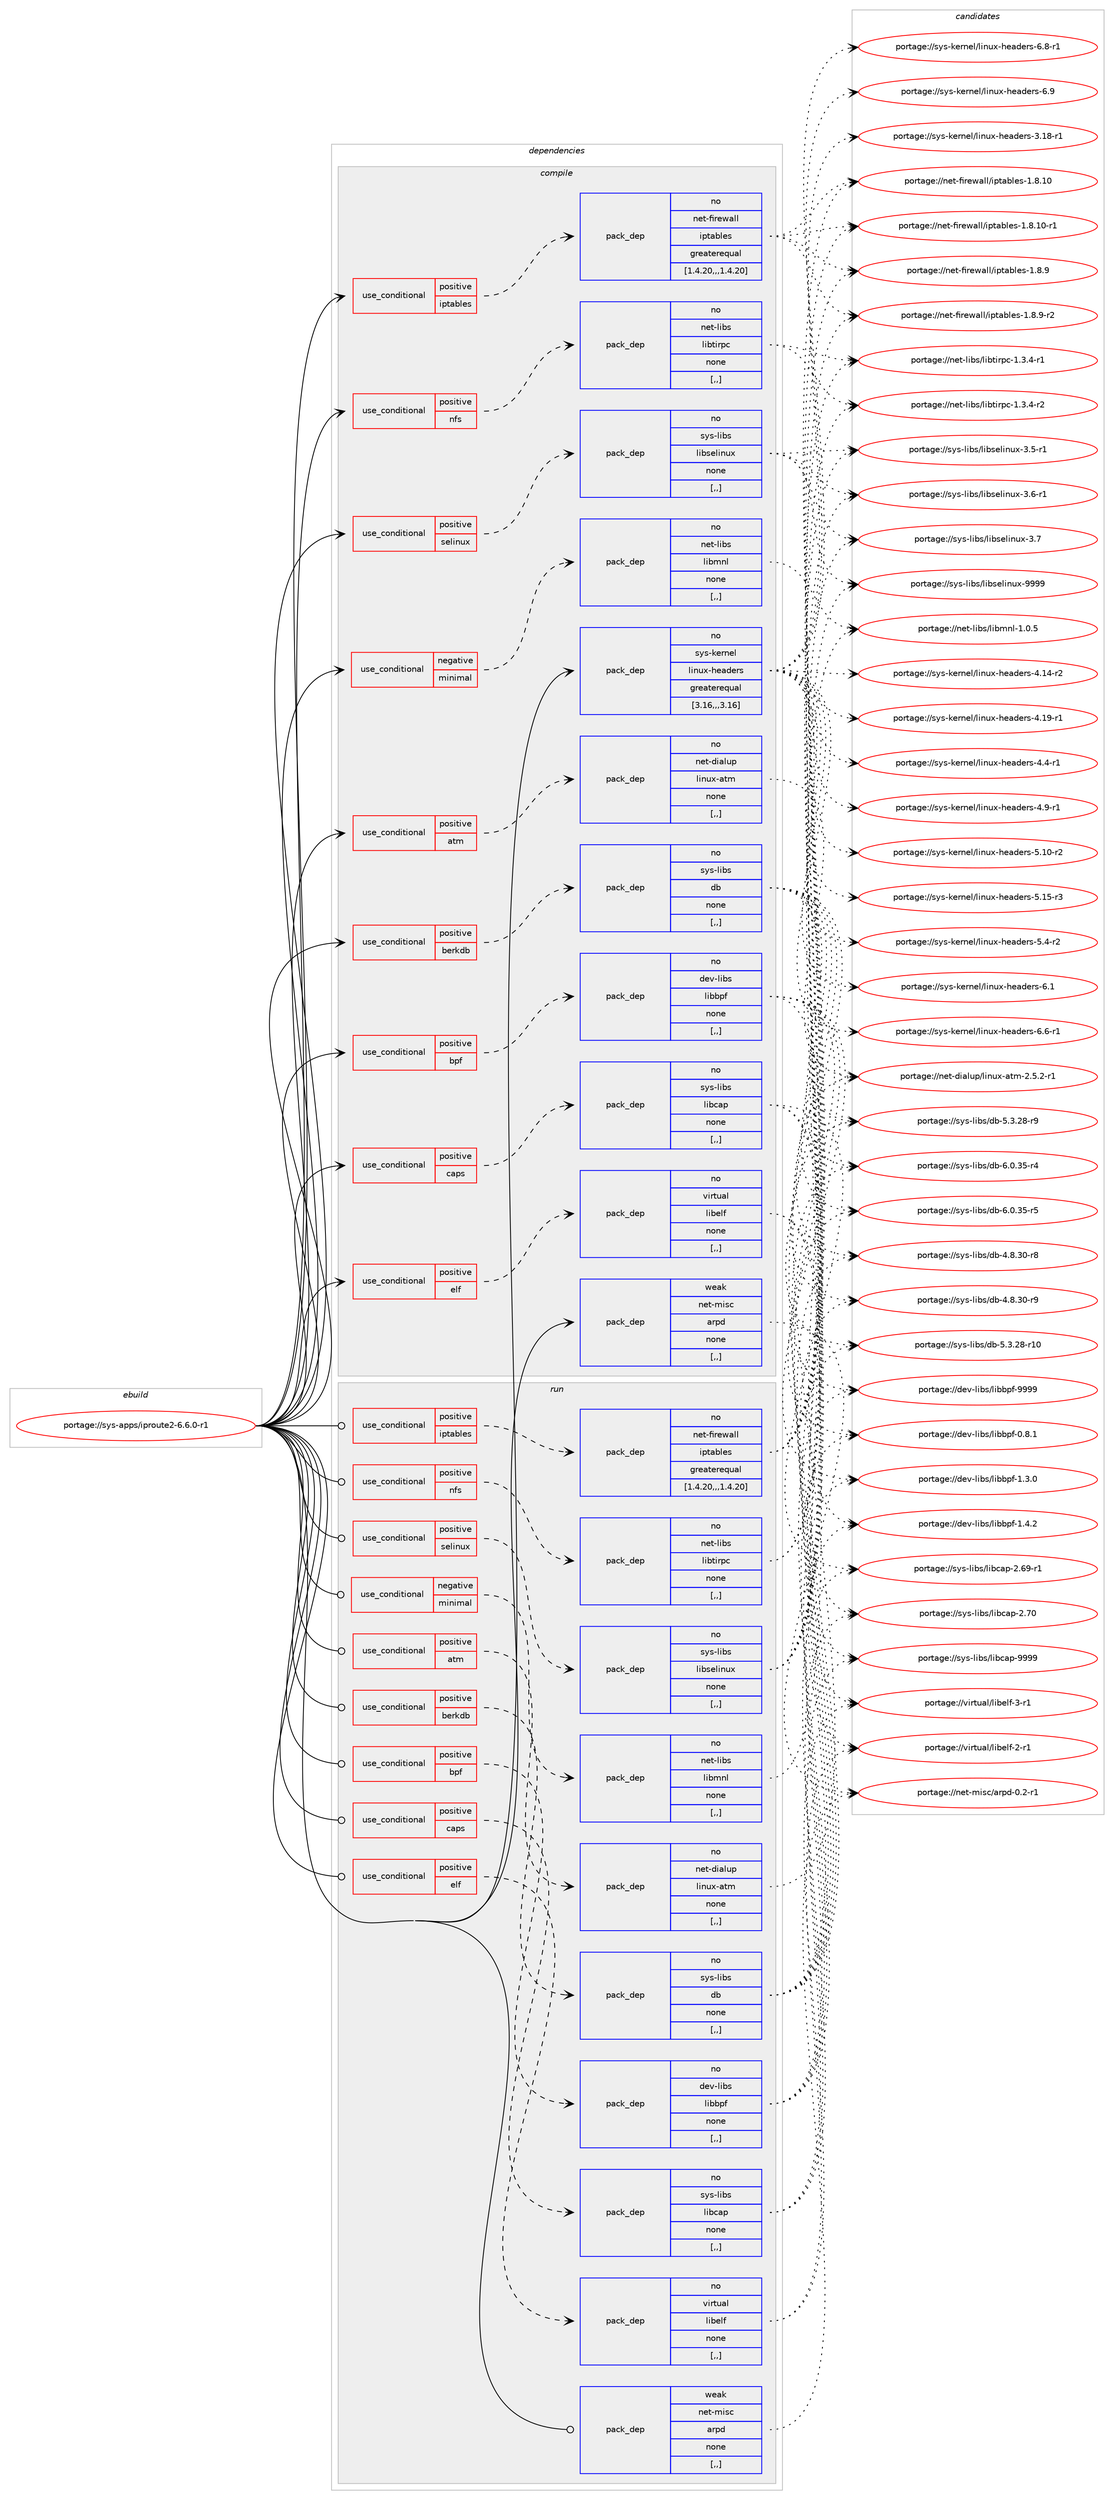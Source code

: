 digraph prolog {

# *************
# Graph options
# *************

newrank=true;
concentrate=true;
compound=true;
graph [rankdir=LR,fontname=Helvetica,fontsize=10,ranksep=1.5];#, ranksep=2.5, nodesep=0.2];
edge  [arrowhead=vee];
node  [fontname=Helvetica,fontsize=10];

# **********
# The ebuild
# **********

subgraph cluster_leftcol {
color=gray;
rank=same;
label=<<i>ebuild</i>>;
id [label="portage://sys-apps/iproute2-6.6.0-r1", color=red, width=4, href="../sys-apps/iproute2-6.6.0-r1.svg"];
}

# ****************
# The dependencies
# ****************

subgraph cluster_midcol {
color=gray;
label=<<i>dependencies</i>>;
subgraph cluster_compile {
fillcolor="#eeeeee";
style=filled;
label=<<i>compile</i>>;
subgraph cond108548 {
dependency411203 [label=<<TABLE BORDER="0" CELLBORDER="1" CELLSPACING="0" CELLPADDING="4"><TR><TD ROWSPAN="3" CELLPADDING="10">use_conditional</TD></TR><TR><TD>negative</TD></TR><TR><TD>minimal</TD></TR></TABLE>>, shape=none, color=red];
subgraph pack299800 {
dependency411204 [label=<<TABLE BORDER="0" CELLBORDER="1" CELLSPACING="0" CELLPADDING="4" WIDTH="220"><TR><TD ROWSPAN="6" CELLPADDING="30">pack_dep</TD></TR><TR><TD WIDTH="110">no</TD></TR><TR><TD>net-libs</TD></TR><TR><TD>libmnl</TD></TR><TR><TD>none</TD></TR><TR><TD>[,,]</TD></TR></TABLE>>, shape=none, color=blue];
}
dependency411203:e -> dependency411204:w [weight=20,style="dashed",arrowhead="vee"];
}
id:e -> dependency411203:w [weight=20,style="solid",arrowhead="vee"];
subgraph cond108549 {
dependency411205 [label=<<TABLE BORDER="0" CELLBORDER="1" CELLSPACING="0" CELLPADDING="4"><TR><TD ROWSPAN="3" CELLPADDING="10">use_conditional</TD></TR><TR><TD>positive</TD></TR><TR><TD>atm</TD></TR></TABLE>>, shape=none, color=red];
subgraph pack299801 {
dependency411206 [label=<<TABLE BORDER="0" CELLBORDER="1" CELLSPACING="0" CELLPADDING="4" WIDTH="220"><TR><TD ROWSPAN="6" CELLPADDING="30">pack_dep</TD></TR><TR><TD WIDTH="110">no</TD></TR><TR><TD>net-dialup</TD></TR><TR><TD>linux-atm</TD></TR><TR><TD>none</TD></TR><TR><TD>[,,]</TD></TR></TABLE>>, shape=none, color=blue];
}
dependency411205:e -> dependency411206:w [weight=20,style="dashed",arrowhead="vee"];
}
id:e -> dependency411205:w [weight=20,style="solid",arrowhead="vee"];
subgraph cond108550 {
dependency411207 [label=<<TABLE BORDER="0" CELLBORDER="1" CELLSPACING="0" CELLPADDING="4"><TR><TD ROWSPAN="3" CELLPADDING="10">use_conditional</TD></TR><TR><TD>positive</TD></TR><TR><TD>berkdb</TD></TR></TABLE>>, shape=none, color=red];
subgraph pack299802 {
dependency411208 [label=<<TABLE BORDER="0" CELLBORDER="1" CELLSPACING="0" CELLPADDING="4" WIDTH="220"><TR><TD ROWSPAN="6" CELLPADDING="30">pack_dep</TD></TR><TR><TD WIDTH="110">no</TD></TR><TR><TD>sys-libs</TD></TR><TR><TD>db</TD></TR><TR><TD>none</TD></TR><TR><TD>[,,]</TD></TR></TABLE>>, shape=none, color=blue];
}
dependency411207:e -> dependency411208:w [weight=20,style="dashed",arrowhead="vee"];
}
id:e -> dependency411207:w [weight=20,style="solid",arrowhead="vee"];
subgraph cond108551 {
dependency411209 [label=<<TABLE BORDER="0" CELLBORDER="1" CELLSPACING="0" CELLPADDING="4"><TR><TD ROWSPAN="3" CELLPADDING="10">use_conditional</TD></TR><TR><TD>positive</TD></TR><TR><TD>bpf</TD></TR></TABLE>>, shape=none, color=red];
subgraph pack299803 {
dependency411210 [label=<<TABLE BORDER="0" CELLBORDER="1" CELLSPACING="0" CELLPADDING="4" WIDTH="220"><TR><TD ROWSPAN="6" CELLPADDING="30">pack_dep</TD></TR><TR><TD WIDTH="110">no</TD></TR><TR><TD>dev-libs</TD></TR><TR><TD>libbpf</TD></TR><TR><TD>none</TD></TR><TR><TD>[,,]</TD></TR></TABLE>>, shape=none, color=blue];
}
dependency411209:e -> dependency411210:w [weight=20,style="dashed",arrowhead="vee"];
}
id:e -> dependency411209:w [weight=20,style="solid",arrowhead="vee"];
subgraph cond108552 {
dependency411211 [label=<<TABLE BORDER="0" CELLBORDER="1" CELLSPACING="0" CELLPADDING="4"><TR><TD ROWSPAN="3" CELLPADDING="10">use_conditional</TD></TR><TR><TD>positive</TD></TR><TR><TD>caps</TD></TR></TABLE>>, shape=none, color=red];
subgraph pack299804 {
dependency411212 [label=<<TABLE BORDER="0" CELLBORDER="1" CELLSPACING="0" CELLPADDING="4" WIDTH="220"><TR><TD ROWSPAN="6" CELLPADDING="30">pack_dep</TD></TR><TR><TD WIDTH="110">no</TD></TR><TR><TD>sys-libs</TD></TR><TR><TD>libcap</TD></TR><TR><TD>none</TD></TR><TR><TD>[,,]</TD></TR></TABLE>>, shape=none, color=blue];
}
dependency411211:e -> dependency411212:w [weight=20,style="dashed",arrowhead="vee"];
}
id:e -> dependency411211:w [weight=20,style="solid",arrowhead="vee"];
subgraph cond108553 {
dependency411213 [label=<<TABLE BORDER="0" CELLBORDER="1" CELLSPACING="0" CELLPADDING="4"><TR><TD ROWSPAN="3" CELLPADDING="10">use_conditional</TD></TR><TR><TD>positive</TD></TR><TR><TD>elf</TD></TR></TABLE>>, shape=none, color=red];
subgraph pack299805 {
dependency411214 [label=<<TABLE BORDER="0" CELLBORDER="1" CELLSPACING="0" CELLPADDING="4" WIDTH="220"><TR><TD ROWSPAN="6" CELLPADDING="30">pack_dep</TD></TR><TR><TD WIDTH="110">no</TD></TR><TR><TD>virtual</TD></TR><TR><TD>libelf</TD></TR><TR><TD>none</TD></TR><TR><TD>[,,]</TD></TR></TABLE>>, shape=none, color=blue];
}
dependency411213:e -> dependency411214:w [weight=20,style="dashed",arrowhead="vee"];
}
id:e -> dependency411213:w [weight=20,style="solid",arrowhead="vee"];
subgraph cond108554 {
dependency411215 [label=<<TABLE BORDER="0" CELLBORDER="1" CELLSPACING="0" CELLPADDING="4"><TR><TD ROWSPAN="3" CELLPADDING="10">use_conditional</TD></TR><TR><TD>positive</TD></TR><TR><TD>iptables</TD></TR></TABLE>>, shape=none, color=red];
subgraph pack299806 {
dependency411216 [label=<<TABLE BORDER="0" CELLBORDER="1" CELLSPACING="0" CELLPADDING="4" WIDTH="220"><TR><TD ROWSPAN="6" CELLPADDING="30">pack_dep</TD></TR><TR><TD WIDTH="110">no</TD></TR><TR><TD>net-firewall</TD></TR><TR><TD>iptables</TD></TR><TR><TD>greaterequal</TD></TR><TR><TD>[1.4.20,,,1.4.20]</TD></TR></TABLE>>, shape=none, color=blue];
}
dependency411215:e -> dependency411216:w [weight=20,style="dashed",arrowhead="vee"];
}
id:e -> dependency411215:w [weight=20,style="solid",arrowhead="vee"];
subgraph cond108555 {
dependency411217 [label=<<TABLE BORDER="0" CELLBORDER="1" CELLSPACING="0" CELLPADDING="4"><TR><TD ROWSPAN="3" CELLPADDING="10">use_conditional</TD></TR><TR><TD>positive</TD></TR><TR><TD>nfs</TD></TR></TABLE>>, shape=none, color=red];
subgraph pack299807 {
dependency411218 [label=<<TABLE BORDER="0" CELLBORDER="1" CELLSPACING="0" CELLPADDING="4" WIDTH="220"><TR><TD ROWSPAN="6" CELLPADDING="30">pack_dep</TD></TR><TR><TD WIDTH="110">no</TD></TR><TR><TD>net-libs</TD></TR><TR><TD>libtirpc</TD></TR><TR><TD>none</TD></TR><TR><TD>[,,]</TD></TR></TABLE>>, shape=none, color=blue];
}
dependency411217:e -> dependency411218:w [weight=20,style="dashed",arrowhead="vee"];
}
id:e -> dependency411217:w [weight=20,style="solid",arrowhead="vee"];
subgraph cond108556 {
dependency411219 [label=<<TABLE BORDER="0" CELLBORDER="1" CELLSPACING="0" CELLPADDING="4"><TR><TD ROWSPAN="3" CELLPADDING="10">use_conditional</TD></TR><TR><TD>positive</TD></TR><TR><TD>selinux</TD></TR></TABLE>>, shape=none, color=red];
subgraph pack299808 {
dependency411220 [label=<<TABLE BORDER="0" CELLBORDER="1" CELLSPACING="0" CELLPADDING="4" WIDTH="220"><TR><TD ROWSPAN="6" CELLPADDING="30">pack_dep</TD></TR><TR><TD WIDTH="110">no</TD></TR><TR><TD>sys-libs</TD></TR><TR><TD>libselinux</TD></TR><TR><TD>none</TD></TR><TR><TD>[,,]</TD></TR></TABLE>>, shape=none, color=blue];
}
dependency411219:e -> dependency411220:w [weight=20,style="dashed",arrowhead="vee"];
}
id:e -> dependency411219:w [weight=20,style="solid",arrowhead="vee"];
subgraph pack299809 {
dependency411221 [label=<<TABLE BORDER="0" CELLBORDER="1" CELLSPACING="0" CELLPADDING="4" WIDTH="220"><TR><TD ROWSPAN="6" CELLPADDING="30">pack_dep</TD></TR><TR><TD WIDTH="110">no</TD></TR><TR><TD>sys-kernel</TD></TR><TR><TD>linux-headers</TD></TR><TR><TD>greaterequal</TD></TR><TR><TD>[3.16,,,3.16]</TD></TR></TABLE>>, shape=none, color=blue];
}
id:e -> dependency411221:w [weight=20,style="solid",arrowhead="vee"];
subgraph pack299810 {
dependency411222 [label=<<TABLE BORDER="0" CELLBORDER="1" CELLSPACING="0" CELLPADDING="4" WIDTH="220"><TR><TD ROWSPAN="6" CELLPADDING="30">pack_dep</TD></TR><TR><TD WIDTH="110">weak</TD></TR><TR><TD>net-misc</TD></TR><TR><TD>arpd</TD></TR><TR><TD>none</TD></TR><TR><TD>[,,]</TD></TR></TABLE>>, shape=none, color=blue];
}
id:e -> dependency411222:w [weight=20,style="solid",arrowhead="vee"];
}
subgraph cluster_compileandrun {
fillcolor="#eeeeee";
style=filled;
label=<<i>compile and run</i>>;
}
subgraph cluster_run {
fillcolor="#eeeeee";
style=filled;
label=<<i>run</i>>;
subgraph cond108557 {
dependency411223 [label=<<TABLE BORDER="0" CELLBORDER="1" CELLSPACING="0" CELLPADDING="4"><TR><TD ROWSPAN="3" CELLPADDING="10">use_conditional</TD></TR><TR><TD>negative</TD></TR><TR><TD>minimal</TD></TR></TABLE>>, shape=none, color=red];
subgraph pack299811 {
dependency411224 [label=<<TABLE BORDER="0" CELLBORDER="1" CELLSPACING="0" CELLPADDING="4" WIDTH="220"><TR><TD ROWSPAN="6" CELLPADDING="30">pack_dep</TD></TR><TR><TD WIDTH="110">no</TD></TR><TR><TD>net-libs</TD></TR><TR><TD>libmnl</TD></TR><TR><TD>none</TD></TR><TR><TD>[,,]</TD></TR></TABLE>>, shape=none, color=blue];
}
dependency411223:e -> dependency411224:w [weight=20,style="dashed",arrowhead="vee"];
}
id:e -> dependency411223:w [weight=20,style="solid",arrowhead="odot"];
subgraph cond108558 {
dependency411225 [label=<<TABLE BORDER="0" CELLBORDER="1" CELLSPACING="0" CELLPADDING="4"><TR><TD ROWSPAN="3" CELLPADDING="10">use_conditional</TD></TR><TR><TD>positive</TD></TR><TR><TD>atm</TD></TR></TABLE>>, shape=none, color=red];
subgraph pack299812 {
dependency411226 [label=<<TABLE BORDER="0" CELLBORDER="1" CELLSPACING="0" CELLPADDING="4" WIDTH="220"><TR><TD ROWSPAN="6" CELLPADDING="30">pack_dep</TD></TR><TR><TD WIDTH="110">no</TD></TR><TR><TD>net-dialup</TD></TR><TR><TD>linux-atm</TD></TR><TR><TD>none</TD></TR><TR><TD>[,,]</TD></TR></TABLE>>, shape=none, color=blue];
}
dependency411225:e -> dependency411226:w [weight=20,style="dashed",arrowhead="vee"];
}
id:e -> dependency411225:w [weight=20,style="solid",arrowhead="odot"];
subgraph cond108559 {
dependency411227 [label=<<TABLE BORDER="0" CELLBORDER="1" CELLSPACING="0" CELLPADDING="4"><TR><TD ROWSPAN="3" CELLPADDING="10">use_conditional</TD></TR><TR><TD>positive</TD></TR><TR><TD>berkdb</TD></TR></TABLE>>, shape=none, color=red];
subgraph pack299813 {
dependency411228 [label=<<TABLE BORDER="0" CELLBORDER="1" CELLSPACING="0" CELLPADDING="4" WIDTH="220"><TR><TD ROWSPAN="6" CELLPADDING="30">pack_dep</TD></TR><TR><TD WIDTH="110">no</TD></TR><TR><TD>sys-libs</TD></TR><TR><TD>db</TD></TR><TR><TD>none</TD></TR><TR><TD>[,,]</TD></TR></TABLE>>, shape=none, color=blue];
}
dependency411227:e -> dependency411228:w [weight=20,style="dashed",arrowhead="vee"];
}
id:e -> dependency411227:w [weight=20,style="solid",arrowhead="odot"];
subgraph cond108560 {
dependency411229 [label=<<TABLE BORDER="0" CELLBORDER="1" CELLSPACING="0" CELLPADDING="4"><TR><TD ROWSPAN="3" CELLPADDING="10">use_conditional</TD></TR><TR><TD>positive</TD></TR><TR><TD>bpf</TD></TR></TABLE>>, shape=none, color=red];
subgraph pack299814 {
dependency411230 [label=<<TABLE BORDER="0" CELLBORDER="1" CELLSPACING="0" CELLPADDING="4" WIDTH="220"><TR><TD ROWSPAN="6" CELLPADDING="30">pack_dep</TD></TR><TR><TD WIDTH="110">no</TD></TR><TR><TD>dev-libs</TD></TR><TR><TD>libbpf</TD></TR><TR><TD>none</TD></TR><TR><TD>[,,]</TD></TR></TABLE>>, shape=none, color=blue];
}
dependency411229:e -> dependency411230:w [weight=20,style="dashed",arrowhead="vee"];
}
id:e -> dependency411229:w [weight=20,style="solid",arrowhead="odot"];
subgraph cond108561 {
dependency411231 [label=<<TABLE BORDER="0" CELLBORDER="1" CELLSPACING="0" CELLPADDING="4"><TR><TD ROWSPAN="3" CELLPADDING="10">use_conditional</TD></TR><TR><TD>positive</TD></TR><TR><TD>caps</TD></TR></TABLE>>, shape=none, color=red];
subgraph pack299815 {
dependency411232 [label=<<TABLE BORDER="0" CELLBORDER="1" CELLSPACING="0" CELLPADDING="4" WIDTH="220"><TR><TD ROWSPAN="6" CELLPADDING="30">pack_dep</TD></TR><TR><TD WIDTH="110">no</TD></TR><TR><TD>sys-libs</TD></TR><TR><TD>libcap</TD></TR><TR><TD>none</TD></TR><TR><TD>[,,]</TD></TR></TABLE>>, shape=none, color=blue];
}
dependency411231:e -> dependency411232:w [weight=20,style="dashed",arrowhead="vee"];
}
id:e -> dependency411231:w [weight=20,style="solid",arrowhead="odot"];
subgraph cond108562 {
dependency411233 [label=<<TABLE BORDER="0" CELLBORDER="1" CELLSPACING="0" CELLPADDING="4"><TR><TD ROWSPAN="3" CELLPADDING="10">use_conditional</TD></TR><TR><TD>positive</TD></TR><TR><TD>elf</TD></TR></TABLE>>, shape=none, color=red];
subgraph pack299816 {
dependency411234 [label=<<TABLE BORDER="0" CELLBORDER="1" CELLSPACING="0" CELLPADDING="4" WIDTH="220"><TR><TD ROWSPAN="6" CELLPADDING="30">pack_dep</TD></TR><TR><TD WIDTH="110">no</TD></TR><TR><TD>virtual</TD></TR><TR><TD>libelf</TD></TR><TR><TD>none</TD></TR><TR><TD>[,,]</TD></TR></TABLE>>, shape=none, color=blue];
}
dependency411233:e -> dependency411234:w [weight=20,style="dashed",arrowhead="vee"];
}
id:e -> dependency411233:w [weight=20,style="solid",arrowhead="odot"];
subgraph cond108563 {
dependency411235 [label=<<TABLE BORDER="0" CELLBORDER="1" CELLSPACING="0" CELLPADDING="4"><TR><TD ROWSPAN="3" CELLPADDING="10">use_conditional</TD></TR><TR><TD>positive</TD></TR><TR><TD>iptables</TD></TR></TABLE>>, shape=none, color=red];
subgraph pack299817 {
dependency411236 [label=<<TABLE BORDER="0" CELLBORDER="1" CELLSPACING="0" CELLPADDING="4" WIDTH="220"><TR><TD ROWSPAN="6" CELLPADDING="30">pack_dep</TD></TR><TR><TD WIDTH="110">no</TD></TR><TR><TD>net-firewall</TD></TR><TR><TD>iptables</TD></TR><TR><TD>greaterequal</TD></TR><TR><TD>[1.4.20,,,1.4.20]</TD></TR></TABLE>>, shape=none, color=blue];
}
dependency411235:e -> dependency411236:w [weight=20,style="dashed",arrowhead="vee"];
}
id:e -> dependency411235:w [weight=20,style="solid",arrowhead="odot"];
subgraph cond108564 {
dependency411237 [label=<<TABLE BORDER="0" CELLBORDER="1" CELLSPACING="0" CELLPADDING="4"><TR><TD ROWSPAN="3" CELLPADDING="10">use_conditional</TD></TR><TR><TD>positive</TD></TR><TR><TD>nfs</TD></TR></TABLE>>, shape=none, color=red];
subgraph pack299818 {
dependency411238 [label=<<TABLE BORDER="0" CELLBORDER="1" CELLSPACING="0" CELLPADDING="4" WIDTH="220"><TR><TD ROWSPAN="6" CELLPADDING="30">pack_dep</TD></TR><TR><TD WIDTH="110">no</TD></TR><TR><TD>net-libs</TD></TR><TR><TD>libtirpc</TD></TR><TR><TD>none</TD></TR><TR><TD>[,,]</TD></TR></TABLE>>, shape=none, color=blue];
}
dependency411237:e -> dependency411238:w [weight=20,style="dashed",arrowhead="vee"];
}
id:e -> dependency411237:w [weight=20,style="solid",arrowhead="odot"];
subgraph cond108565 {
dependency411239 [label=<<TABLE BORDER="0" CELLBORDER="1" CELLSPACING="0" CELLPADDING="4"><TR><TD ROWSPAN="3" CELLPADDING="10">use_conditional</TD></TR><TR><TD>positive</TD></TR><TR><TD>selinux</TD></TR></TABLE>>, shape=none, color=red];
subgraph pack299819 {
dependency411240 [label=<<TABLE BORDER="0" CELLBORDER="1" CELLSPACING="0" CELLPADDING="4" WIDTH="220"><TR><TD ROWSPAN="6" CELLPADDING="30">pack_dep</TD></TR><TR><TD WIDTH="110">no</TD></TR><TR><TD>sys-libs</TD></TR><TR><TD>libselinux</TD></TR><TR><TD>none</TD></TR><TR><TD>[,,]</TD></TR></TABLE>>, shape=none, color=blue];
}
dependency411239:e -> dependency411240:w [weight=20,style="dashed",arrowhead="vee"];
}
id:e -> dependency411239:w [weight=20,style="solid",arrowhead="odot"];
subgraph pack299820 {
dependency411241 [label=<<TABLE BORDER="0" CELLBORDER="1" CELLSPACING="0" CELLPADDING="4" WIDTH="220"><TR><TD ROWSPAN="6" CELLPADDING="30">pack_dep</TD></TR><TR><TD WIDTH="110">weak</TD></TR><TR><TD>net-misc</TD></TR><TR><TD>arpd</TD></TR><TR><TD>none</TD></TR><TR><TD>[,,]</TD></TR></TABLE>>, shape=none, color=blue];
}
id:e -> dependency411241:w [weight=20,style="solid",arrowhead="odot"];
}
}

# **************
# The candidates
# **************

subgraph cluster_choices {
rank=same;
color=gray;
label=<<i>candidates</i>>;

subgraph choice299800 {
color=black;
nodesep=1;
choice11010111645108105981154710810598109110108454946484653 [label="portage://net-libs/libmnl-1.0.5", color=red, width=4,href="../net-libs/libmnl-1.0.5.svg"];
dependency411204:e -> choice11010111645108105981154710810598109110108454946484653:w [style=dotted,weight="100"];
}
subgraph choice299801 {
color=black;
nodesep=1;
choice11010111645100105971081171124710810511011712045971161094550465346504511449 [label="portage://net-dialup/linux-atm-2.5.2-r1", color=red, width=4,href="../net-dialup/linux-atm-2.5.2-r1.svg"];
dependency411206:e -> choice11010111645100105971081171124710810511011712045971161094550465346504511449:w [style=dotted,weight="100"];
}
subgraph choice299802 {
color=black;
nodesep=1;
choice11512111545108105981154710098455246564651484511456 [label="portage://sys-libs/db-4.8.30-r8", color=red, width=4,href="../sys-libs/db-4.8.30-r8.svg"];
choice11512111545108105981154710098455246564651484511457 [label="portage://sys-libs/db-4.8.30-r9", color=red, width=4,href="../sys-libs/db-4.8.30-r9.svg"];
choice1151211154510810598115471009845534651465056451144948 [label="portage://sys-libs/db-5.3.28-r10", color=red, width=4,href="../sys-libs/db-5.3.28-r10.svg"];
choice11512111545108105981154710098455346514650564511457 [label="portage://sys-libs/db-5.3.28-r9", color=red, width=4,href="../sys-libs/db-5.3.28-r9.svg"];
choice11512111545108105981154710098455446484651534511452 [label="portage://sys-libs/db-6.0.35-r4", color=red, width=4,href="../sys-libs/db-6.0.35-r4.svg"];
choice11512111545108105981154710098455446484651534511453 [label="portage://sys-libs/db-6.0.35-r5", color=red, width=4,href="../sys-libs/db-6.0.35-r5.svg"];
dependency411208:e -> choice11512111545108105981154710098455246564651484511456:w [style=dotted,weight="100"];
dependency411208:e -> choice11512111545108105981154710098455246564651484511457:w [style=dotted,weight="100"];
dependency411208:e -> choice1151211154510810598115471009845534651465056451144948:w [style=dotted,weight="100"];
dependency411208:e -> choice11512111545108105981154710098455346514650564511457:w [style=dotted,weight="100"];
dependency411208:e -> choice11512111545108105981154710098455446484651534511452:w [style=dotted,weight="100"];
dependency411208:e -> choice11512111545108105981154710098455446484651534511453:w [style=dotted,weight="100"];
}
subgraph choice299803 {
color=black;
nodesep=1;
choice1001011184510810598115471081059898112102454846564649 [label="portage://dev-libs/libbpf-0.8.1", color=red, width=4,href="../dev-libs/libbpf-0.8.1.svg"];
choice1001011184510810598115471081059898112102454946514648 [label="portage://dev-libs/libbpf-1.3.0", color=red, width=4,href="../dev-libs/libbpf-1.3.0.svg"];
choice1001011184510810598115471081059898112102454946524650 [label="portage://dev-libs/libbpf-1.4.2", color=red, width=4,href="../dev-libs/libbpf-1.4.2.svg"];
choice10010111845108105981154710810598981121024557575757 [label="portage://dev-libs/libbpf-9999", color=red, width=4,href="../dev-libs/libbpf-9999.svg"];
dependency411210:e -> choice1001011184510810598115471081059898112102454846564649:w [style=dotted,weight="100"];
dependency411210:e -> choice1001011184510810598115471081059898112102454946514648:w [style=dotted,weight="100"];
dependency411210:e -> choice1001011184510810598115471081059898112102454946524650:w [style=dotted,weight="100"];
dependency411210:e -> choice10010111845108105981154710810598981121024557575757:w [style=dotted,weight="100"];
}
subgraph choice299804 {
color=black;
nodesep=1;
choice11512111545108105981154710810598999711245504654574511449 [label="portage://sys-libs/libcap-2.69-r1", color=red, width=4,href="../sys-libs/libcap-2.69-r1.svg"];
choice1151211154510810598115471081059899971124550465548 [label="portage://sys-libs/libcap-2.70", color=red, width=4,href="../sys-libs/libcap-2.70.svg"];
choice1151211154510810598115471081059899971124557575757 [label="portage://sys-libs/libcap-9999", color=red, width=4,href="../sys-libs/libcap-9999.svg"];
dependency411212:e -> choice11512111545108105981154710810598999711245504654574511449:w [style=dotted,weight="100"];
dependency411212:e -> choice1151211154510810598115471081059899971124550465548:w [style=dotted,weight="100"];
dependency411212:e -> choice1151211154510810598115471081059899971124557575757:w [style=dotted,weight="100"];
}
subgraph choice299805 {
color=black;
nodesep=1;
choice11810511411611797108471081059810110810245504511449 [label="portage://virtual/libelf-2-r1", color=red, width=4,href="../virtual/libelf-2-r1.svg"];
choice11810511411611797108471081059810110810245514511449 [label="portage://virtual/libelf-3-r1", color=red, width=4,href="../virtual/libelf-3-r1.svg"];
dependency411214:e -> choice11810511411611797108471081059810110810245504511449:w [style=dotted,weight="100"];
dependency411214:e -> choice11810511411611797108471081059810110810245514511449:w [style=dotted,weight="100"];
}
subgraph choice299806 {
color=black;
nodesep=1;
choice110101116451021051141011199710810847105112116979810810111545494656464948 [label="portage://net-firewall/iptables-1.8.10", color=red, width=4,href="../net-firewall/iptables-1.8.10.svg"];
choice1101011164510210511410111997108108471051121169798108101115454946564649484511449 [label="portage://net-firewall/iptables-1.8.10-r1", color=red, width=4,href="../net-firewall/iptables-1.8.10-r1.svg"];
choice1101011164510210511410111997108108471051121169798108101115454946564657 [label="portage://net-firewall/iptables-1.8.9", color=red, width=4,href="../net-firewall/iptables-1.8.9.svg"];
choice11010111645102105114101119971081084710511211697981081011154549465646574511450 [label="portage://net-firewall/iptables-1.8.9-r2", color=red, width=4,href="../net-firewall/iptables-1.8.9-r2.svg"];
dependency411216:e -> choice110101116451021051141011199710810847105112116979810810111545494656464948:w [style=dotted,weight="100"];
dependency411216:e -> choice1101011164510210511410111997108108471051121169798108101115454946564649484511449:w [style=dotted,weight="100"];
dependency411216:e -> choice1101011164510210511410111997108108471051121169798108101115454946564657:w [style=dotted,weight="100"];
dependency411216:e -> choice11010111645102105114101119971081084710511211697981081011154549465646574511450:w [style=dotted,weight="100"];
}
subgraph choice299807 {
color=black;
nodesep=1;
choice11010111645108105981154710810598116105114112994549465146524511449 [label="portage://net-libs/libtirpc-1.3.4-r1", color=red, width=4,href="../net-libs/libtirpc-1.3.4-r1.svg"];
choice11010111645108105981154710810598116105114112994549465146524511450 [label="portage://net-libs/libtirpc-1.3.4-r2", color=red, width=4,href="../net-libs/libtirpc-1.3.4-r2.svg"];
dependency411218:e -> choice11010111645108105981154710810598116105114112994549465146524511449:w [style=dotted,weight="100"];
dependency411218:e -> choice11010111645108105981154710810598116105114112994549465146524511450:w [style=dotted,weight="100"];
}
subgraph choice299808 {
color=black;
nodesep=1;
choice11512111545108105981154710810598115101108105110117120455146534511449 [label="portage://sys-libs/libselinux-3.5-r1", color=red, width=4,href="../sys-libs/libselinux-3.5-r1.svg"];
choice11512111545108105981154710810598115101108105110117120455146544511449 [label="portage://sys-libs/libselinux-3.6-r1", color=red, width=4,href="../sys-libs/libselinux-3.6-r1.svg"];
choice1151211154510810598115471081059811510110810511011712045514655 [label="portage://sys-libs/libselinux-3.7", color=red, width=4,href="../sys-libs/libselinux-3.7.svg"];
choice115121115451081059811547108105981151011081051101171204557575757 [label="portage://sys-libs/libselinux-9999", color=red, width=4,href="../sys-libs/libselinux-9999.svg"];
dependency411220:e -> choice11512111545108105981154710810598115101108105110117120455146534511449:w [style=dotted,weight="100"];
dependency411220:e -> choice11512111545108105981154710810598115101108105110117120455146544511449:w [style=dotted,weight="100"];
dependency411220:e -> choice1151211154510810598115471081059811510110810511011712045514655:w [style=dotted,weight="100"];
dependency411220:e -> choice115121115451081059811547108105981151011081051101171204557575757:w [style=dotted,weight="100"];
}
subgraph choice299809 {
color=black;
nodesep=1;
choice1151211154510710111411010110847108105110117120451041019710010111411545514649564511449 [label="portage://sys-kernel/linux-headers-3.18-r1", color=red, width=4,href="../sys-kernel/linux-headers-3.18-r1.svg"];
choice1151211154510710111411010110847108105110117120451041019710010111411545524649524511450 [label="portage://sys-kernel/linux-headers-4.14-r2", color=red, width=4,href="../sys-kernel/linux-headers-4.14-r2.svg"];
choice1151211154510710111411010110847108105110117120451041019710010111411545524649574511449 [label="portage://sys-kernel/linux-headers-4.19-r1", color=red, width=4,href="../sys-kernel/linux-headers-4.19-r1.svg"];
choice11512111545107101114110101108471081051101171204510410197100101114115455246524511449 [label="portage://sys-kernel/linux-headers-4.4-r1", color=red, width=4,href="../sys-kernel/linux-headers-4.4-r1.svg"];
choice11512111545107101114110101108471081051101171204510410197100101114115455246574511449 [label="portage://sys-kernel/linux-headers-4.9-r1", color=red, width=4,href="../sys-kernel/linux-headers-4.9-r1.svg"];
choice1151211154510710111411010110847108105110117120451041019710010111411545534649484511450 [label="portage://sys-kernel/linux-headers-5.10-r2", color=red, width=4,href="../sys-kernel/linux-headers-5.10-r2.svg"];
choice1151211154510710111411010110847108105110117120451041019710010111411545534649534511451 [label="portage://sys-kernel/linux-headers-5.15-r3", color=red, width=4,href="../sys-kernel/linux-headers-5.15-r3.svg"];
choice11512111545107101114110101108471081051101171204510410197100101114115455346524511450 [label="portage://sys-kernel/linux-headers-5.4-r2", color=red, width=4,href="../sys-kernel/linux-headers-5.4-r2.svg"];
choice1151211154510710111411010110847108105110117120451041019710010111411545544649 [label="portage://sys-kernel/linux-headers-6.1", color=red, width=4,href="../sys-kernel/linux-headers-6.1.svg"];
choice11512111545107101114110101108471081051101171204510410197100101114115455446544511449 [label="portage://sys-kernel/linux-headers-6.6-r1", color=red, width=4,href="../sys-kernel/linux-headers-6.6-r1.svg"];
choice11512111545107101114110101108471081051101171204510410197100101114115455446564511449 [label="portage://sys-kernel/linux-headers-6.8-r1", color=red, width=4,href="../sys-kernel/linux-headers-6.8-r1.svg"];
choice1151211154510710111411010110847108105110117120451041019710010111411545544657 [label="portage://sys-kernel/linux-headers-6.9", color=red, width=4,href="../sys-kernel/linux-headers-6.9.svg"];
dependency411221:e -> choice1151211154510710111411010110847108105110117120451041019710010111411545514649564511449:w [style=dotted,weight="100"];
dependency411221:e -> choice1151211154510710111411010110847108105110117120451041019710010111411545524649524511450:w [style=dotted,weight="100"];
dependency411221:e -> choice1151211154510710111411010110847108105110117120451041019710010111411545524649574511449:w [style=dotted,weight="100"];
dependency411221:e -> choice11512111545107101114110101108471081051101171204510410197100101114115455246524511449:w [style=dotted,weight="100"];
dependency411221:e -> choice11512111545107101114110101108471081051101171204510410197100101114115455246574511449:w [style=dotted,weight="100"];
dependency411221:e -> choice1151211154510710111411010110847108105110117120451041019710010111411545534649484511450:w [style=dotted,weight="100"];
dependency411221:e -> choice1151211154510710111411010110847108105110117120451041019710010111411545534649534511451:w [style=dotted,weight="100"];
dependency411221:e -> choice11512111545107101114110101108471081051101171204510410197100101114115455346524511450:w [style=dotted,weight="100"];
dependency411221:e -> choice1151211154510710111411010110847108105110117120451041019710010111411545544649:w [style=dotted,weight="100"];
dependency411221:e -> choice11512111545107101114110101108471081051101171204510410197100101114115455446544511449:w [style=dotted,weight="100"];
dependency411221:e -> choice11512111545107101114110101108471081051101171204510410197100101114115455446564511449:w [style=dotted,weight="100"];
dependency411221:e -> choice1151211154510710111411010110847108105110117120451041019710010111411545544657:w [style=dotted,weight="100"];
}
subgraph choice299810 {
color=black;
nodesep=1;
choice11010111645109105115994797114112100454846504511449 [label="portage://net-misc/arpd-0.2-r1", color=red, width=4,href="../net-misc/arpd-0.2-r1.svg"];
dependency411222:e -> choice11010111645109105115994797114112100454846504511449:w [style=dotted,weight="100"];
}
subgraph choice299811 {
color=black;
nodesep=1;
choice11010111645108105981154710810598109110108454946484653 [label="portage://net-libs/libmnl-1.0.5", color=red, width=4,href="../net-libs/libmnl-1.0.5.svg"];
dependency411224:e -> choice11010111645108105981154710810598109110108454946484653:w [style=dotted,weight="100"];
}
subgraph choice299812 {
color=black;
nodesep=1;
choice11010111645100105971081171124710810511011712045971161094550465346504511449 [label="portage://net-dialup/linux-atm-2.5.2-r1", color=red, width=4,href="../net-dialup/linux-atm-2.5.2-r1.svg"];
dependency411226:e -> choice11010111645100105971081171124710810511011712045971161094550465346504511449:w [style=dotted,weight="100"];
}
subgraph choice299813 {
color=black;
nodesep=1;
choice11512111545108105981154710098455246564651484511456 [label="portage://sys-libs/db-4.8.30-r8", color=red, width=4,href="../sys-libs/db-4.8.30-r8.svg"];
choice11512111545108105981154710098455246564651484511457 [label="portage://sys-libs/db-4.8.30-r9", color=red, width=4,href="../sys-libs/db-4.8.30-r9.svg"];
choice1151211154510810598115471009845534651465056451144948 [label="portage://sys-libs/db-5.3.28-r10", color=red, width=4,href="../sys-libs/db-5.3.28-r10.svg"];
choice11512111545108105981154710098455346514650564511457 [label="portage://sys-libs/db-5.3.28-r9", color=red, width=4,href="../sys-libs/db-5.3.28-r9.svg"];
choice11512111545108105981154710098455446484651534511452 [label="portage://sys-libs/db-6.0.35-r4", color=red, width=4,href="../sys-libs/db-6.0.35-r4.svg"];
choice11512111545108105981154710098455446484651534511453 [label="portage://sys-libs/db-6.0.35-r5", color=red, width=4,href="../sys-libs/db-6.0.35-r5.svg"];
dependency411228:e -> choice11512111545108105981154710098455246564651484511456:w [style=dotted,weight="100"];
dependency411228:e -> choice11512111545108105981154710098455246564651484511457:w [style=dotted,weight="100"];
dependency411228:e -> choice1151211154510810598115471009845534651465056451144948:w [style=dotted,weight="100"];
dependency411228:e -> choice11512111545108105981154710098455346514650564511457:w [style=dotted,weight="100"];
dependency411228:e -> choice11512111545108105981154710098455446484651534511452:w [style=dotted,weight="100"];
dependency411228:e -> choice11512111545108105981154710098455446484651534511453:w [style=dotted,weight="100"];
}
subgraph choice299814 {
color=black;
nodesep=1;
choice1001011184510810598115471081059898112102454846564649 [label="portage://dev-libs/libbpf-0.8.1", color=red, width=4,href="../dev-libs/libbpf-0.8.1.svg"];
choice1001011184510810598115471081059898112102454946514648 [label="portage://dev-libs/libbpf-1.3.0", color=red, width=4,href="../dev-libs/libbpf-1.3.0.svg"];
choice1001011184510810598115471081059898112102454946524650 [label="portage://dev-libs/libbpf-1.4.2", color=red, width=4,href="../dev-libs/libbpf-1.4.2.svg"];
choice10010111845108105981154710810598981121024557575757 [label="portage://dev-libs/libbpf-9999", color=red, width=4,href="../dev-libs/libbpf-9999.svg"];
dependency411230:e -> choice1001011184510810598115471081059898112102454846564649:w [style=dotted,weight="100"];
dependency411230:e -> choice1001011184510810598115471081059898112102454946514648:w [style=dotted,weight="100"];
dependency411230:e -> choice1001011184510810598115471081059898112102454946524650:w [style=dotted,weight="100"];
dependency411230:e -> choice10010111845108105981154710810598981121024557575757:w [style=dotted,weight="100"];
}
subgraph choice299815 {
color=black;
nodesep=1;
choice11512111545108105981154710810598999711245504654574511449 [label="portage://sys-libs/libcap-2.69-r1", color=red, width=4,href="../sys-libs/libcap-2.69-r1.svg"];
choice1151211154510810598115471081059899971124550465548 [label="portage://sys-libs/libcap-2.70", color=red, width=4,href="../sys-libs/libcap-2.70.svg"];
choice1151211154510810598115471081059899971124557575757 [label="portage://sys-libs/libcap-9999", color=red, width=4,href="../sys-libs/libcap-9999.svg"];
dependency411232:e -> choice11512111545108105981154710810598999711245504654574511449:w [style=dotted,weight="100"];
dependency411232:e -> choice1151211154510810598115471081059899971124550465548:w [style=dotted,weight="100"];
dependency411232:e -> choice1151211154510810598115471081059899971124557575757:w [style=dotted,weight="100"];
}
subgraph choice299816 {
color=black;
nodesep=1;
choice11810511411611797108471081059810110810245504511449 [label="portage://virtual/libelf-2-r1", color=red, width=4,href="../virtual/libelf-2-r1.svg"];
choice11810511411611797108471081059810110810245514511449 [label="portage://virtual/libelf-3-r1", color=red, width=4,href="../virtual/libelf-3-r1.svg"];
dependency411234:e -> choice11810511411611797108471081059810110810245504511449:w [style=dotted,weight="100"];
dependency411234:e -> choice11810511411611797108471081059810110810245514511449:w [style=dotted,weight="100"];
}
subgraph choice299817 {
color=black;
nodesep=1;
choice110101116451021051141011199710810847105112116979810810111545494656464948 [label="portage://net-firewall/iptables-1.8.10", color=red, width=4,href="../net-firewall/iptables-1.8.10.svg"];
choice1101011164510210511410111997108108471051121169798108101115454946564649484511449 [label="portage://net-firewall/iptables-1.8.10-r1", color=red, width=4,href="../net-firewall/iptables-1.8.10-r1.svg"];
choice1101011164510210511410111997108108471051121169798108101115454946564657 [label="portage://net-firewall/iptables-1.8.9", color=red, width=4,href="../net-firewall/iptables-1.8.9.svg"];
choice11010111645102105114101119971081084710511211697981081011154549465646574511450 [label="portage://net-firewall/iptables-1.8.9-r2", color=red, width=4,href="../net-firewall/iptables-1.8.9-r2.svg"];
dependency411236:e -> choice110101116451021051141011199710810847105112116979810810111545494656464948:w [style=dotted,weight="100"];
dependency411236:e -> choice1101011164510210511410111997108108471051121169798108101115454946564649484511449:w [style=dotted,weight="100"];
dependency411236:e -> choice1101011164510210511410111997108108471051121169798108101115454946564657:w [style=dotted,weight="100"];
dependency411236:e -> choice11010111645102105114101119971081084710511211697981081011154549465646574511450:w [style=dotted,weight="100"];
}
subgraph choice299818 {
color=black;
nodesep=1;
choice11010111645108105981154710810598116105114112994549465146524511449 [label="portage://net-libs/libtirpc-1.3.4-r1", color=red, width=4,href="../net-libs/libtirpc-1.3.4-r1.svg"];
choice11010111645108105981154710810598116105114112994549465146524511450 [label="portage://net-libs/libtirpc-1.3.4-r2", color=red, width=4,href="../net-libs/libtirpc-1.3.4-r2.svg"];
dependency411238:e -> choice11010111645108105981154710810598116105114112994549465146524511449:w [style=dotted,weight="100"];
dependency411238:e -> choice11010111645108105981154710810598116105114112994549465146524511450:w [style=dotted,weight="100"];
}
subgraph choice299819 {
color=black;
nodesep=1;
choice11512111545108105981154710810598115101108105110117120455146534511449 [label="portage://sys-libs/libselinux-3.5-r1", color=red, width=4,href="../sys-libs/libselinux-3.5-r1.svg"];
choice11512111545108105981154710810598115101108105110117120455146544511449 [label="portage://sys-libs/libselinux-3.6-r1", color=red, width=4,href="../sys-libs/libselinux-3.6-r1.svg"];
choice1151211154510810598115471081059811510110810511011712045514655 [label="portage://sys-libs/libselinux-3.7", color=red, width=4,href="../sys-libs/libselinux-3.7.svg"];
choice115121115451081059811547108105981151011081051101171204557575757 [label="portage://sys-libs/libselinux-9999", color=red, width=4,href="../sys-libs/libselinux-9999.svg"];
dependency411240:e -> choice11512111545108105981154710810598115101108105110117120455146534511449:w [style=dotted,weight="100"];
dependency411240:e -> choice11512111545108105981154710810598115101108105110117120455146544511449:w [style=dotted,weight="100"];
dependency411240:e -> choice1151211154510810598115471081059811510110810511011712045514655:w [style=dotted,weight="100"];
dependency411240:e -> choice115121115451081059811547108105981151011081051101171204557575757:w [style=dotted,weight="100"];
}
subgraph choice299820 {
color=black;
nodesep=1;
choice11010111645109105115994797114112100454846504511449 [label="portage://net-misc/arpd-0.2-r1", color=red, width=4,href="../net-misc/arpd-0.2-r1.svg"];
dependency411241:e -> choice11010111645109105115994797114112100454846504511449:w [style=dotted,weight="100"];
}
}

}
